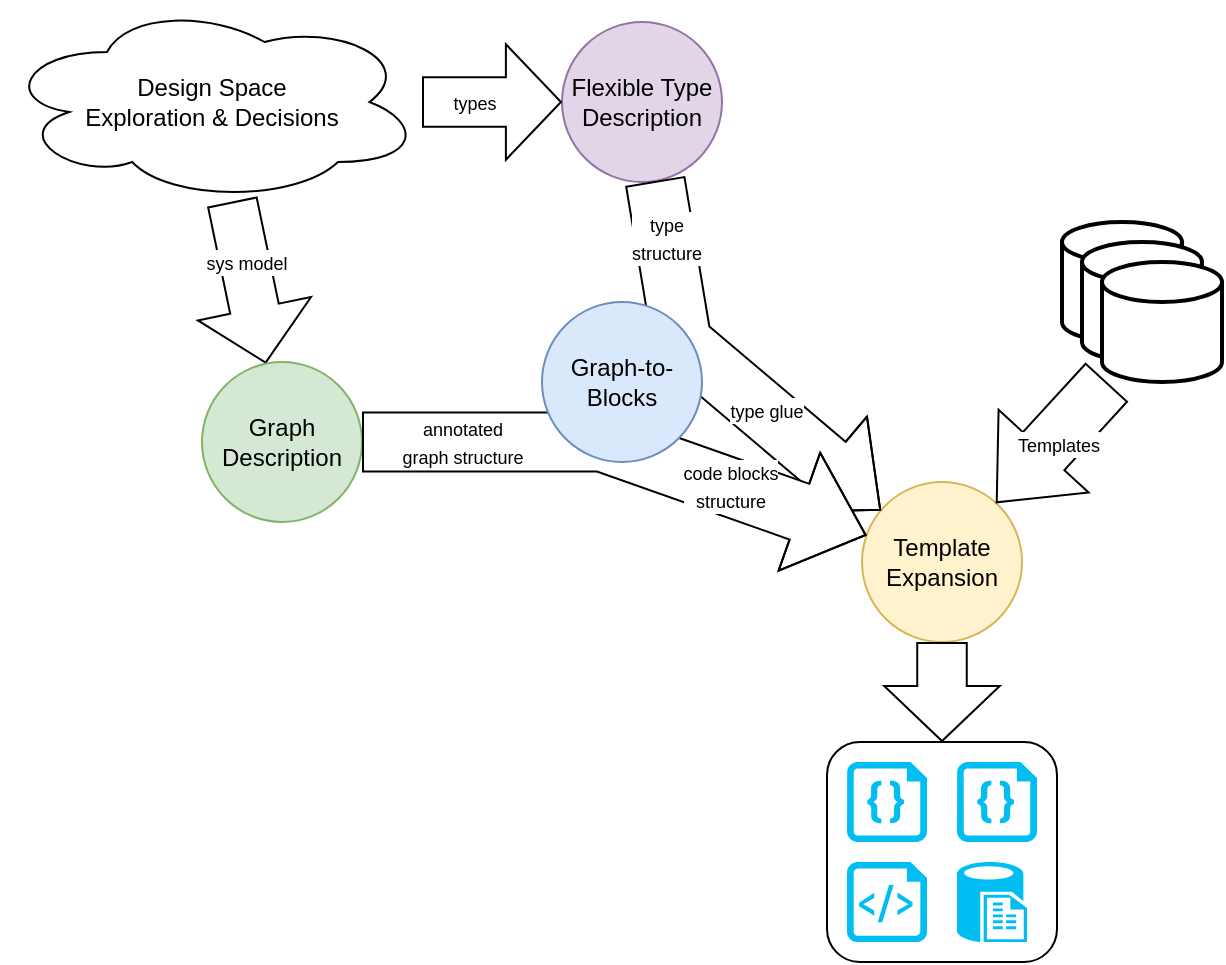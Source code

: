 <mxfile version="21.1.2" type="device">
  <diagram name="Page-1" id="Q3m8_Du2qfdgJUiPntJi">
    <mxGraphModel dx="1430" dy="768" grid="1" gridSize="10" guides="1" tooltips="1" connect="1" arrows="1" fold="1" page="1" pageScale="1" pageWidth="850" pageHeight="1100" math="0" shadow="0">
      <root>
        <mxCell id="0" />
        <mxCell id="1" parent="0" />
        <mxCell id="Vhjb2P4F83WUbuUZWFWa-4" value="" style="rounded=0;orthogonalLoop=1;jettySize=auto;html=1;shape=flexArrow;endWidth=32.018;endSize=8.852;width=24.762;" edge="1" parent="1" source="Vhjb2P4F83WUbuUZWFWa-1" target="Vhjb2P4F83WUbuUZWFWa-3">
          <mxGeometry relative="1" as="geometry" />
        </mxCell>
        <mxCell id="Vhjb2P4F83WUbuUZWFWa-5" value="&lt;font style=&quot;font-size: 9px;&quot;&gt;sys model&lt;/font&gt;" style="edgeLabel;html=1;align=center;verticalAlign=middle;resizable=0;points=[];" vertex="1" connectable="0" parent="Vhjb2P4F83WUbuUZWFWa-4">
          <mxGeometry x="-0.259" relative="1" as="geometry">
            <mxPoint as="offset" />
          </mxGeometry>
        </mxCell>
        <mxCell id="Vhjb2P4F83WUbuUZWFWa-1" value="Design Space&lt;br&gt;Exploration &amp;amp; Decisions" style="ellipse;shape=cloud;whiteSpace=wrap;html=1;" vertex="1" parent="1">
          <mxGeometry x="30" y="20" width="210" height="100" as="geometry" />
        </mxCell>
        <mxCell id="Vhjb2P4F83WUbuUZWFWa-3" value="Graph&lt;br&gt;Description" style="ellipse;whiteSpace=wrap;html=1;fillColor=#d5e8d4;strokeColor=#82b366;" vertex="1" parent="1">
          <mxGeometry x="130" y="200" width="80" height="80" as="geometry" />
        </mxCell>
        <mxCell id="Vhjb2P4F83WUbuUZWFWa-8" value="Flexible Type&lt;br&gt;Description" style="ellipse;whiteSpace=wrap;html=1;fillColor=#e1d5e7;strokeColor=#9673a6;" vertex="1" parent="1">
          <mxGeometry x="310" y="30" width="80" height="80" as="geometry" />
        </mxCell>
        <mxCell id="Vhjb2P4F83WUbuUZWFWa-12" value="" style="rounded=0;orthogonalLoop=1;jettySize=auto;html=1;shape=flexArrow;endWidth=32.018;endSize=8.852;width=24.762;" edge="1" parent="1" source="Vhjb2P4F83WUbuUZWFWa-1" target="Vhjb2P4F83WUbuUZWFWa-8">
          <mxGeometry relative="1" as="geometry">
            <mxPoint x="300" y="60" as="sourcePoint" />
            <mxPoint x="317" y="141" as="targetPoint" />
          </mxGeometry>
        </mxCell>
        <mxCell id="Vhjb2P4F83WUbuUZWFWa-13" value="&lt;font style=&quot;font-size: 9px;&quot;&gt;types&lt;/font&gt;" style="edgeLabel;html=1;align=center;verticalAlign=middle;resizable=0;points=[];" vertex="1" connectable="0" parent="Vhjb2P4F83WUbuUZWFWa-12">
          <mxGeometry x="-0.259" relative="1" as="geometry">
            <mxPoint as="offset" />
          </mxGeometry>
        </mxCell>
        <mxCell id="Vhjb2P4F83WUbuUZWFWa-17" value="Template&lt;br&gt;Expansion" style="ellipse;whiteSpace=wrap;html=1;fillColor=#fff2cc;strokeColor=#d6b656;" vertex="1" parent="1">
          <mxGeometry x="460" y="260" width="80" height="80" as="geometry" />
        </mxCell>
        <mxCell id="Vhjb2P4F83WUbuUZWFWa-21" value="" style="rounded=0;orthogonalLoop=1;jettySize=auto;html=1;shape=flexArrow;endWidth=32.018;endSize=11.371;width=29.524;fillColor=default;" edge="1" parent="1" source="Vhjb2P4F83WUbuUZWFWa-8" target="Vhjb2P4F83WUbuUZWFWa-17">
          <mxGeometry relative="1" as="geometry">
            <mxPoint x="500" y="140" as="sourcePoint" />
            <mxPoint x="753" y="186" as="targetPoint" />
            <Array as="points">
              <mxPoint x="370" y="190" />
            </Array>
          </mxGeometry>
        </mxCell>
        <mxCell id="Vhjb2P4F83WUbuUZWFWa-22" value="&lt;font style=&quot;font-size: 9px;&quot;&gt;type&lt;br&gt;structure&lt;br&gt;&lt;/font&gt;" style="edgeLabel;html=1;align=center;verticalAlign=middle;resizable=0;points=[];" vertex="1" connectable="0" parent="Vhjb2P4F83WUbuUZWFWa-21">
          <mxGeometry x="-0.259" relative="1" as="geometry">
            <mxPoint x="-8" y="-49" as="offset" />
          </mxGeometry>
        </mxCell>
        <mxCell id="Vhjb2P4F83WUbuUZWFWa-24" value="&lt;font style=&quot;font-size: 9px;&quot;&gt;type glue&lt;/font&gt;" style="edgeLabel;html=1;align=center;verticalAlign=middle;resizable=0;points=[];" vertex="1" connectable="0" parent="Vhjb2P4F83WUbuUZWFWa-21">
          <mxGeometry x="0.279" y="2" relative="1" as="geometry">
            <mxPoint x="-1" as="offset" />
          </mxGeometry>
        </mxCell>
        <mxCell id="Vhjb2P4F83WUbuUZWFWa-18" value="" style="rounded=0;orthogonalLoop=1;jettySize=auto;html=1;shape=flexArrow;endWidth=32.018;endSize=11.371;width=29.524;fillColor=default;" edge="1" parent="1" source="Vhjb2P4F83WUbuUZWFWa-3" target="Vhjb2P4F83WUbuUZWFWa-17">
          <mxGeometry relative="1" as="geometry">
            <mxPoint x="293" y="240" as="sourcePoint" />
            <mxPoint x="310" y="321" as="targetPoint" />
            <Array as="points">
              <mxPoint x="330" y="240" />
            </Array>
          </mxGeometry>
        </mxCell>
        <mxCell id="Vhjb2P4F83WUbuUZWFWa-19" value="&lt;font style=&quot;font-size: 9px;&quot;&gt;annotated&lt;br&gt;graph structure&lt;br&gt;&lt;/font&gt;" style="edgeLabel;html=1;align=center;verticalAlign=middle;resizable=0;points=[];" vertex="1" connectable="0" parent="Vhjb2P4F83WUbuUZWFWa-18">
          <mxGeometry x="-0.259" relative="1" as="geometry">
            <mxPoint x="-47" as="offset" />
          </mxGeometry>
        </mxCell>
        <mxCell id="Vhjb2P4F83WUbuUZWFWa-20" value="&lt;font style=&quot;font-size: 9px;&quot;&gt;code blocks&lt;br&gt;structure&lt;/font&gt;" style="edgeLabel;html=1;align=center;verticalAlign=middle;resizable=0;points=[];" vertex="1" connectable="0" parent="Vhjb2P4F83WUbuUZWFWa-18">
          <mxGeometry x="0.44" y="1" relative="1" as="geometry">
            <mxPoint as="offset" />
          </mxGeometry>
        </mxCell>
        <mxCell id="Vhjb2P4F83WUbuUZWFWa-16" value="Graph-to-Blocks" style="ellipse;whiteSpace=wrap;html=1;fillColor=#dae8fc;strokeColor=#6c8ebf;" vertex="1" parent="1">
          <mxGeometry x="300" y="170" width="80" height="80" as="geometry" />
        </mxCell>
        <mxCell id="Vhjb2P4F83WUbuUZWFWa-28" value="" style="rounded=0;orthogonalLoop=1;jettySize=auto;html=1;shape=flexArrow;endWidth=32.018;endSize=11.233;width=28.095;" edge="1" parent="1" source="Vhjb2P4F83WUbuUZWFWa-27" target="Vhjb2P4F83WUbuUZWFWa-17">
          <mxGeometry relative="1" as="geometry">
            <mxPoint x="540" y="220" as="sourcePoint" />
            <mxPoint x="557" y="301" as="targetPoint" />
          </mxGeometry>
        </mxCell>
        <mxCell id="Vhjb2P4F83WUbuUZWFWa-29" value="&lt;font style=&quot;font-size: 9px;&quot;&gt;Templates&lt;/font&gt;" style="edgeLabel;html=1;align=center;verticalAlign=middle;resizable=0;points=[];" vertex="1" connectable="0" parent="Vhjb2P4F83WUbuUZWFWa-28">
          <mxGeometry x="-0.259" relative="1" as="geometry">
            <mxPoint x="-4" y="8" as="offset" />
          </mxGeometry>
        </mxCell>
        <mxCell id="Vhjb2P4F83WUbuUZWFWa-31" value="" style="group" vertex="1" connectable="0" parent="1">
          <mxGeometry x="560" y="130" width="80" height="80" as="geometry" />
        </mxCell>
        <mxCell id="Vhjb2P4F83WUbuUZWFWa-25" value="" style="strokeWidth=2;html=1;shape=mxgraph.flowchart.database;whiteSpace=wrap;" vertex="1" parent="Vhjb2P4F83WUbuUZWFWa-31">
          <mxGeometry width="60" height="60" as="geometry" />
        </mxCell>
        <mxCell id="Vhjb2P4F83WUbuUZWFWa-26" value="" style="strokeWidth=2;html=1;shape=mxgraph.flowchart.database;whiteSpace=wrap;" vertex="1" parent="Vhjb2P4F83WUbuUZWFWa-31">
          <mxGeometry x="10" y="10" width="60" height="60" as="geometry" />
        </mxCell>
        <mxCell id="Vhjb2P4F83WUbuUZWFWa-27" value="" style="strokeWidth=2;html=1;shape=mxgraph.flowchart.database;whiteSpace=wrap;" vertex="1" parent="Vhjb2P4F83WUbuUZWFWa-31">
          <mxGeometry x="20" y="20" width="60" height="60" as="geometry" />
        </mxCell>
        <mxCell id="Vhjb2P4F83WUbuUZWFWa-32" value="" style="rounded=0;orthogonalLoop=1;jettySize=auto;html=1;shape=flexArrow;endWidth=32.018;endSize=8.852;width=24.762;" edge="1" parent="1" source="Vhjb2P4F83WUbuUZWFWa-17" target="Vhjb2P4F83WUbuUZWFWa-34">
          <mxGeometry relative="1" as="geometry">
            <mxPoint x="500" y="350" as="sourcePoint" />
            <mxPoint x="500" y="410" as="targetPoint" />
          </mxGeometry>
        </mxCell>
        <mxCell id="Vhjb2P4F83WUbuUZWFWa-39" value="" style="group" vertex="1" connectable="0" parent="1">
          <mxGeometry x="442.5" y="390" width="115" height="110" as="geometry" />
        </mxCell>
        <mxCell id="Vhjb2P4F83WUbuUZWFWa-34" value="" style="rounded=1;whiteSpace=wrap;html=1;" vertex="1" parent="Vhjb2P4F83WUbuUZWFWa-39">
          <mxGeometry width="115" height="110" as="geometry" />
        </mxCell>
        <mxCell id="Vhjb2P4F83WUbuUZWFWa-35" value="" style="verticalLabelPosition=bottom;html=1;verticalAlign=top;align=center;strokeColor=none;fillColor=#00BEF2;shape=mxgraph.azure.code_file;pointerEvents=1;" vertex="1" parent="Vhjb2P4F83WUbuUZWFWa-39">
          <mxGeometry x="10" y="10" width="40" height="40" as="geometry" />
        </mxCell>
        <mxCell id="Vhjb2P4F83WUbuUZWFWa-36" value="" style="verticalLabelPosition=bottom;html=1;verticalAlign=top;align=center;strokeColor=none;fillColor=#00BEF2;shape=mxgraph.azure.code_file;pointerEvents=1;" vertex="1" parent="Vhjb2P4F83WUbuUZWFWa-39">
          <mxGeometry x="65" y="10" width="40" height="40" as="geometry" />
        </mxCell>
        <mxCell id="Vhjb2P4F83WUbuUZWFWa-37" value="" style="verticalLabelPosition=bottom;html=1;verticalAlign=top;align=center;strokeColor=none;fillColor=#00BEF2;shape=mxgraph.azure.script_file;pointerEvents=1;" vertex="1" parent="Vhjb2P4F83WUbuUZWFWa-39">
          <mxGeometry x="10" y="60" width="40" height="40" as="geometry" />
        </mxCell>
        <mxCell id="Vhjb2P4F83WUbuUZWFWa-38" value="" style="verticalLabelPosition=bottom;html=1;verticalAlign=top;align=center;strokeColor=none;fillColor=#00BEF2;shape=mxgraph.azure.sql_reporting;" vertex="1" parent="Vhjb2P4F83WUbuUZWFWa-39">
          <mxGeometry x="65" y="60" width="35" height="40" as="geometry" />
        </mxCell>
      </root>
    </mxGraphModel>
  </diagram>
</mxfile>
